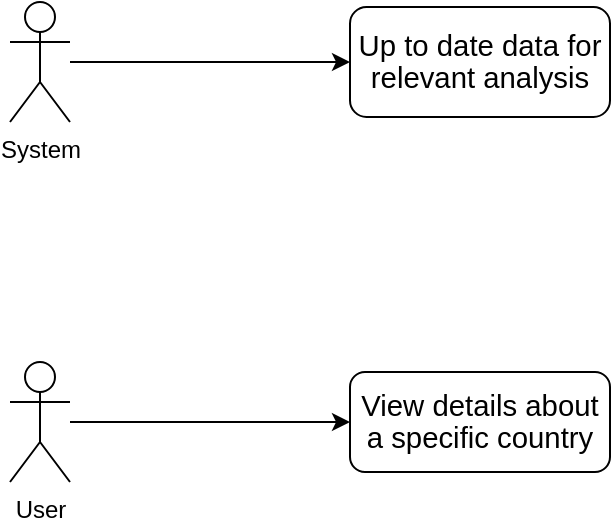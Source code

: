 <mxfile version="13.7.3" type="device"><diagram id="b89h-g94dPN6-lXV3Xqa" name="Page-1"><mxGraphModel dx="1086" dy="806" grid="1" gridSize="10" guides="1" tooltips="1" connect="1" arrows="1" fold="1" page="1" pageScale="1" pageWidth="827" pageHeight="1169" math="0" shadow="0"><root><mxCell id="0"/><mxCell id="1" parent="0"/><mxCell id="J83_BHThE9Q9zTm0JVUy-6" style="edgeStyle=orthogonalEdgeStyle;rounded=0;orthogonalLoop=1;jettySize=auto;html=1;" edge="1" parent="1" source="J83_BHThE9Q9zTm0JVUy-1" target="J83_BHThE9Q9zTm0JVUy-4"><mxGeometry relative="1" as="geometry"/></mxCell><mxCell id="J83_BHThE9Q9zTm0JVUy-1" value="System" style="shape=umlActor;verticalLabelPosition=bottom;verticalAlign=top;html=1;" vertex="1" parent="1"><mxGeometry x="50" y="50" width="30" height="60" as="geometry"/></mxCell><mxCell id="J83_BHThE9Q9zTm0JVUy-7" style="edgeStyle=orthogonalEdgeStyle;rounded=0;orthogonalLoop=1;jettySize=auto;html=1;" edge="1" parent="1" source="J83_BHThE9Q9zTm0JVUy-2" target="J83_BHThE9Q9zTm0JVUy-5"><mxGeometry relative="1" as="geometry"/></mxCell><mxCell id="J83_BHThE9Q9zTm0JVUy-2" value="User" style="shape=umlActor;verticalLabelPosition=bottom;verticalAlign=top;html=1;" vertex="1" parent="1"><mxGeometry x="50" y="230" width="30" height="60" as="geometry"/></mxCell><mxCell id="J83_BHThE9Q9zTm0JVUy-4" value="&lt;span style=&quot;font-size: 11.0pt ; line-height: 107% ; font-family: &amp;#34;calibri&amp;#34; , sans-serif&quot;&gt;Up to date data for relevant analysis&lt;/span&gt;" style="rounded=1;whiteSpace=wrap;html=1;" vertex="1" parent="1"><mxGeometry x="220" y="52.5" width="130" height="55" as="geometry"/></mxCell><mxCell id="J83_BHThE9Q9zTm0JVUy-5" value="&lt;span style=&quot;font-size: 11.0pt ; line-height: 107% ; font-family: &amp;#34;calibri&amp;#34; , sans-serif&quot;&gt;&lt;span style=&quot;font-size: 11.0pt ; line-height: 107% ; font-family: &amp;#34;calibri&amp;#34; , sans-serif&quot;&gt;View details about a specific country&lt;/span&gt;&lt;br&gt;&lt;/span&gt;" style="rounded=1;whiteSpace=wrap;html=1;align=center;labelPosition=center;verticalLabelPosition=middle;verticalAlign=middle;textDirection=ltr;" vertex="1" parent="1"><mxGeometry x="220" y="235" width="130" height="50" as="geometry"/></mxCell></root></mxGraphModel></diagram></mxfile>